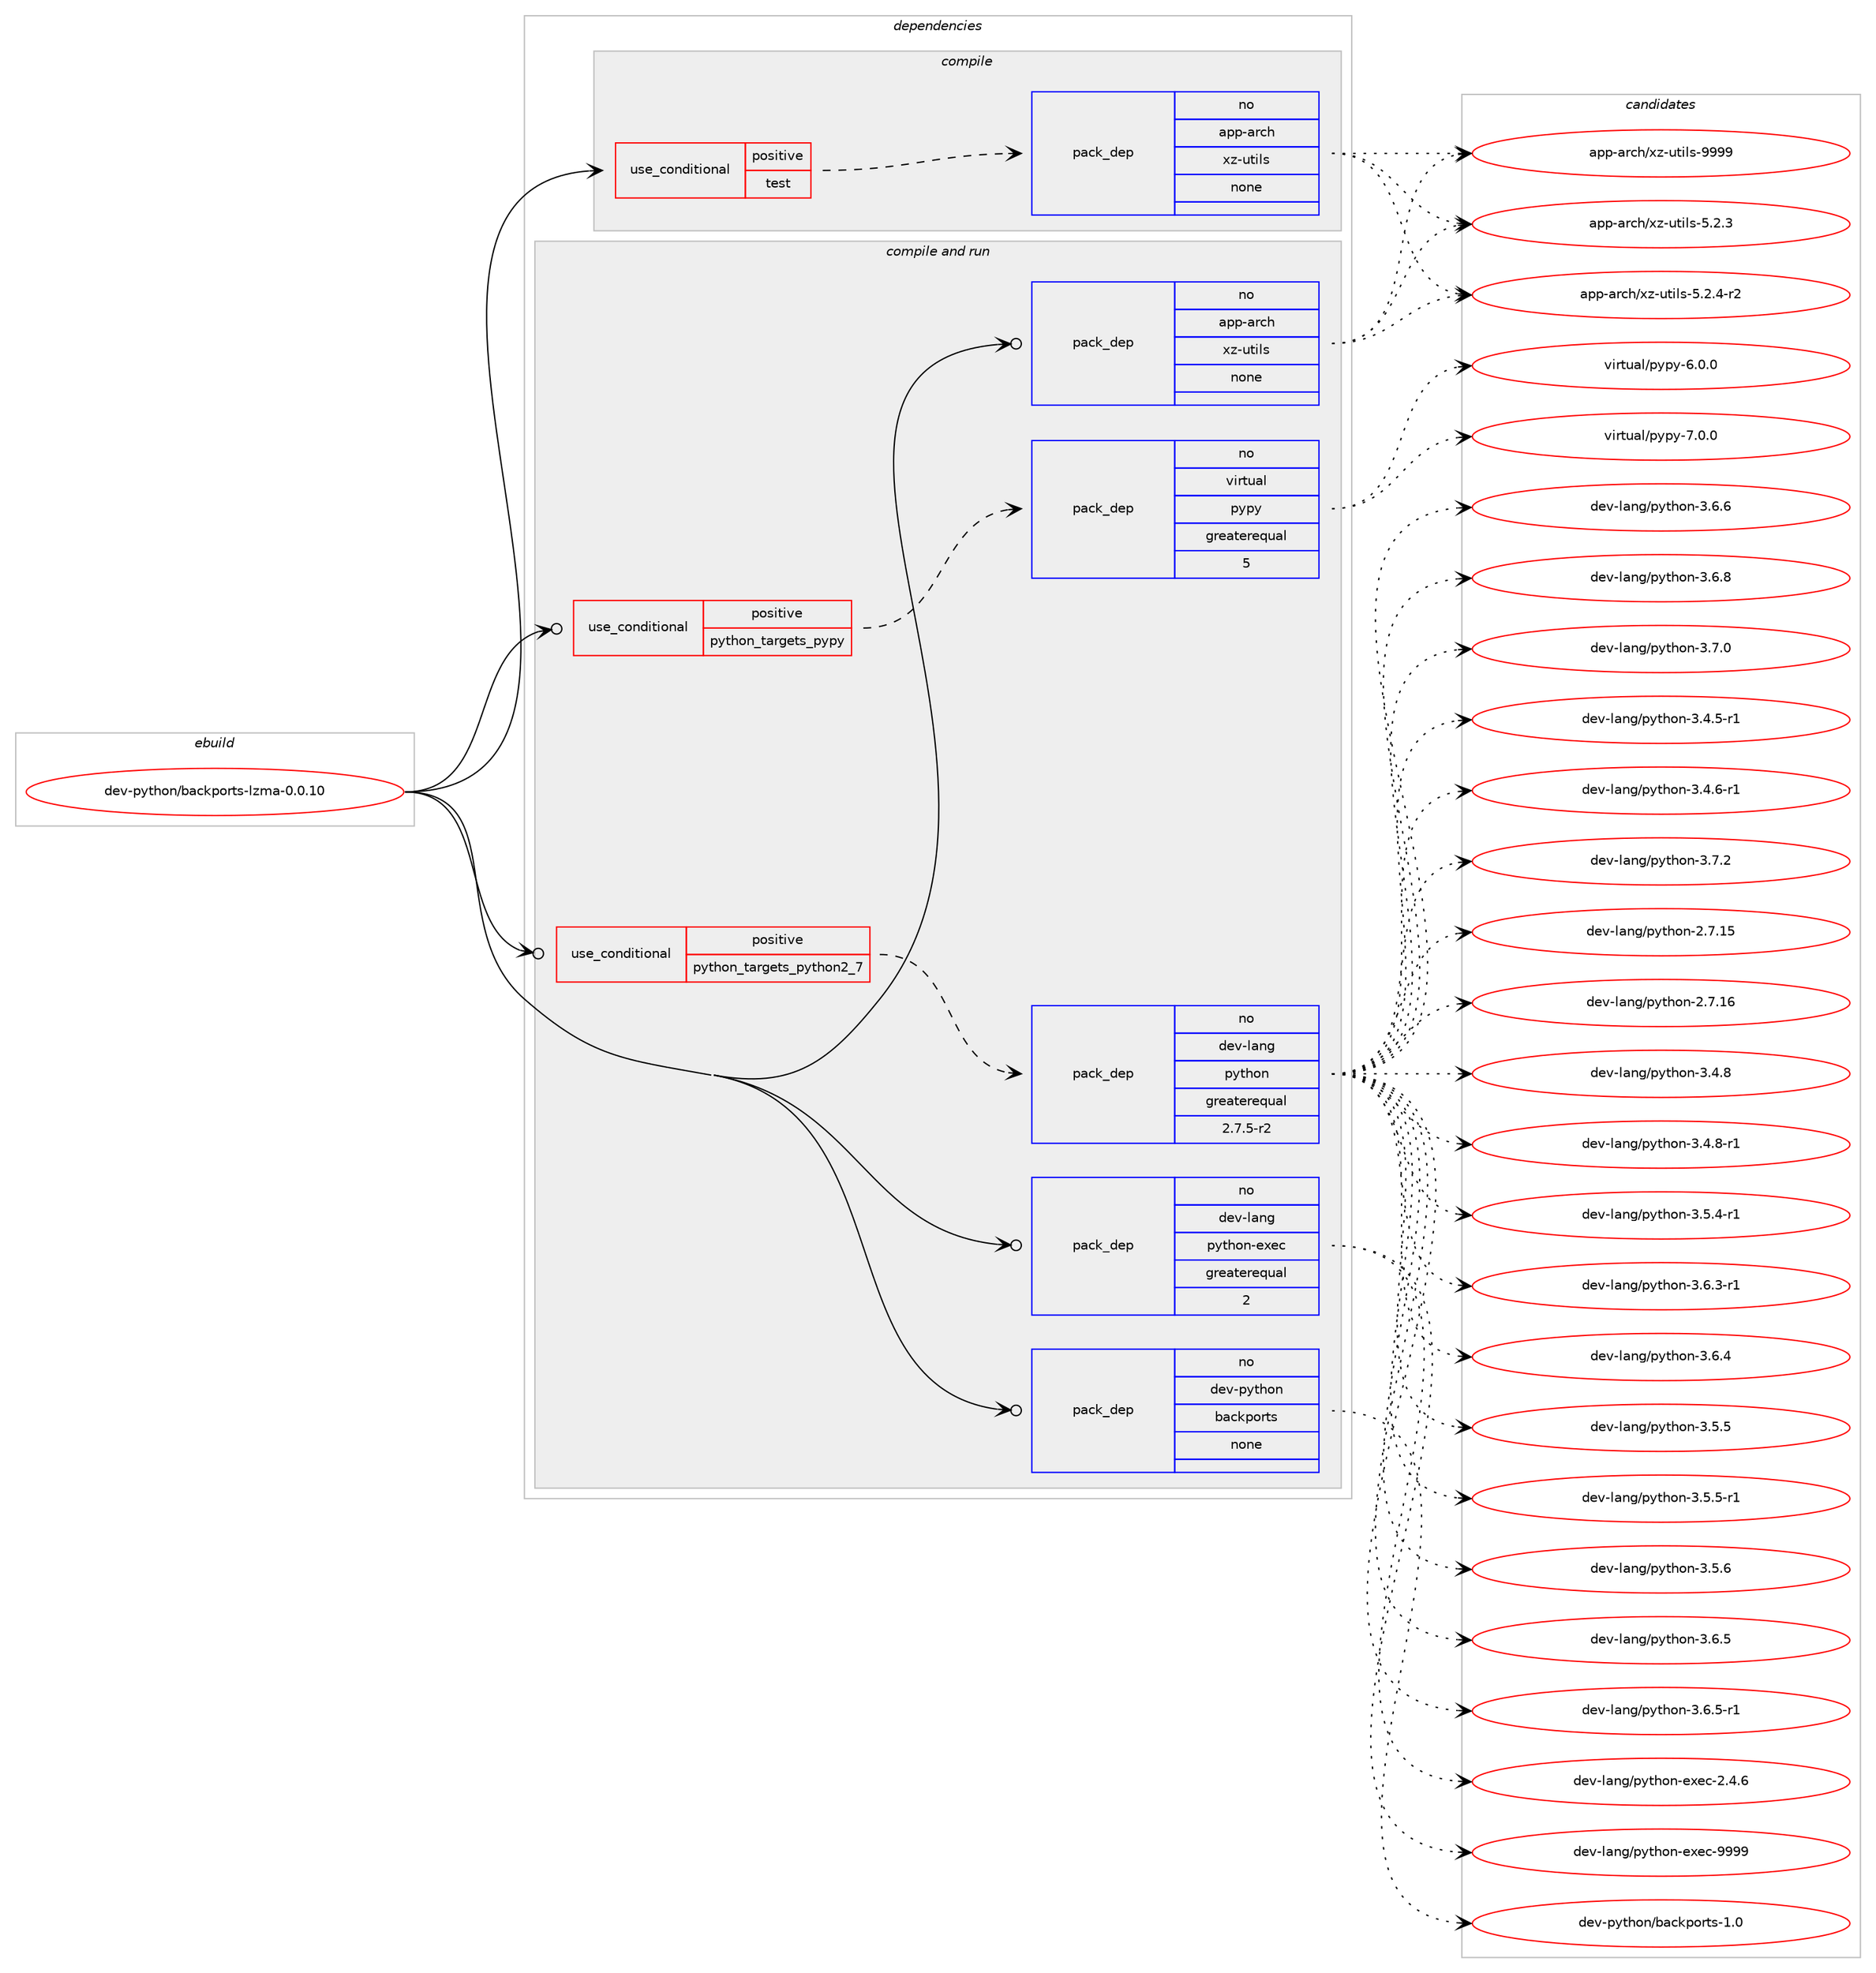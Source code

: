 digraph prolog {

# *************
# Graph options
# *************

newrank=true;
concentrate=true;
compound=true;
graph [rankdir=LR,fontname=Helvetica,fontsize=10,ranksep=1.5];#, ranksep=2.5, nodesep=0.2];
edge  [arrowhead=vee];
node  [fontname=Helvetica,fontsize=10];

# **********
# The ebuild
# **********

subgraph cluster_leftcol {
color=gray;
rank=same;
label=<<i>ebuild</i>>;
id [label="dev-python/backports-lzma-0.0.10", color=red, width=4, href="../dev-python/backports-lzma-0.0.10.svg"];
}

# ****************
# The dependencies
# ****************

subgraph cluster_midcol {
color=gray;
label=<<i>dependencies</i>>;
subgraph cluster_compile {
fillcolor="#eeeeee";
style=filled;
label=<<i>compile</i>>;
subgraph cond371428 {
dependency1400292 [label=<<TABLE BORDER="0" CELLBORDER="1" CELLSPACING="0" CELLPADDING="4"><TR><TD ROWSPAN="3" CELLPADDING="10">use_conditional</TD></TR><TR><TD>positive</TD></TR><TR><TD>test</TD></TR></TABLE>>, shape=none, color=red];
subgraph pack1005637 {
dependency1400293 [label=<<TABLE BORDER="0" CELLBORDER="1" CELLSPACING="0" CELLPADDING="4" WIDTH="220"><TR><TD ROWSPAN="6" CELLPADDING="30">pack_dep</TD></TR><TR><TD WIDTH="110">no</TD></TR><TR><TD>app-arch</TD></TR><TR><TD>xz-utils</TD></TR><TR><TD>none</TD></TR><TR><TD></TD></TR></TABLE>>, shape=none, color=blue];
}
dependency1400292:e -> dependency1400293:w [weight=20,style="dashed",arrowhead="vee"];
}
id:e -> dependency1400292:w [weight=20,style="solid",arrowhead="vee"];
}
subgraph cluster_compileandrun {
fillcolor="#eeeeee";
style=filled;
label=<<i>compile and run</i>>;
subgraph cond371429 {
dependency1400294 [label=<<TABLE BORDER="0" CELLBORDER="1" CELLSPACING="0" CELLPADDING="4"><TR><TD ROWSPAN="3" CELLPADDING="10">use_conditional</TD></TR><TR><TD>positive</TD></TR><TR><TD>python_targets_pypy</TD></TR></TABLE>>, shape=none, color=red];
subgraph pack1005638 {
dependency1400295 [label=<<TABLE BORDER="0" CELLBORDER="1" CELLSPACING="0" CELLPADDING="4" WIDTH="220"><TR><TD ROWSPAN="6" CELLPADDING="30">pack_dep</TD></TR><TR><TD WIDTH="110">no</TD></TR><TR><TD>virtual</TD></TR><TR><TD>pypy</TD></TR><TR><TD>greaterequal</TD></TR><TR><TD>5</TD></TR></TABLE>>, shape=none, color=blue];
}
dependency1400294:e -> dependency1400295:w [weight=20,style="dashed",arrowhead="vee"];
}
id:e -> dependency1400294:w [weight=20,style="solid",arrowhead="odotvee"];
subgraph cond371430 {
dependency1400296 [label=<<TABLE BORDER="0" CELLBORDER="1" CELLSPACING="0" CELLPADDING="4"><TR><TD ROWSPAN="3" CELLPADDING="10">use_conditional</TD></TR><TR><TD>positive</TD></TR><TR><TD>python_targets_python2_7</TD></TR></TABLE>>, shape=none, color=red];
subgraph pack1005639 {
dependency1400297 [label=<<TABLE BORDER="0" CELLBORDER="1" CELLSPACING="0" CELLPADDING="4" WIDTH="220"><TR><TD ROWSPAN="6" CELLPADDING="30">pack_dep</TD></TR><TR><TD WIDTH="110">no</TD></TR><TR><TD>dev-lang</TD></TR><TR><TD>python</TD></TR><TR><TD>greaterequal</TD></TR><TR><TD>2.7.5-r2</TD></TR></TABLE>>, shape=none, color=blue];
}
dependency1400296:e -> dependency1400297:w [weight=20,style="dashed",arrowhead="vee"];
}
id:e -> dependency1400296:w [weight=20,style="solid",arrowhead="odotvee"];
subgraph pack1005640 {
dependency1400298 [label=<<TABLE BORDER="0" CELLBORDER="1" CELLSPACING="0" CELLPADDING="4" WIDTH="220"><TR><TD ROWSPAN="6" CELLPADDING="30">pack_dep</TD></TR><TR><TD WIDTH="110">no</TD></TR><TR><TD>app-arch</TD></TR><TR><TD>xz-utils</TD></TR><TR><TD>none</TD></TR><TR><TD></TD></TR></TABLE>>, shape=none, color=blue];
}
id:e -> dependency1400298:w [weight=20,style="solid",arrowhead="odotvee"];
subgraph pack1005641 {
dependency1400299 [label=<<TABLE BORDER="0" CELLBORDER="1" CELLSPACING="0" CELLPADDING="4" WIDTH="220"><TR><TD ROWSPAN="6" CELLPADDING="30">pack_dep</TD></TR><TR><TD WIDTH="110">no</TD></TR><TR><TD>dev-lang</TD></TR><TR><TD>python-exec</TD></TR><TR><TD>greaterequal</TD></TR><TR><TD>2</TD></TR></TABLE>>, shape=none, color=blue];
}
id:e -> dependency1400299:w [weight=20,style="solid",arrowhead="odotvee"];
subgraph pack1005642 {
dependency1400300 [label=<<TABLE BORDER="0" CELLBORDER="1" CELLSPACING="0" CELLPADDING="4" WIDTH="220"><TR><TD ROWSPAN="6" CELLPADDING="30">pack_dep</TD></TR><TR><TD WIDTH="110">no</TD></TR><TR><TD>dev-python</TD></TR><TR><TD>backports</TD></TR><TR><TD>none</TD></TR><TR><TD></TD></TR></TABLE>>, shape=none, color=blue];
}
id:e -> dependency1400300:w [weight=20,style="solid",arrowhead="odotvee"];
}
subgraph cluster_run {
fillcolor="#eeeeee";
style=filled;
label=<<i>run</i>>;
}
}

# **************
# The candidates
# **************

subgraph cluster_choices {
rank=same;
color=gray;
label=<<i>candidates</i>>;

subgraph choice1005637 {
color=black;
nodesep=1;
choice971121124597114991044712012245117116105108115455346504651 [label="app-arch/xz-utils-5.2.3", color=red, width=4,href="../app-arch/xz-utils-5.2.3.svg"];
choice9711211245971149910447120122451171161051081154553465046524511450 [label="app-arch/xz-utils-5.2.4-r2", color=red, width=4,href="../app-arch/xz-utils-5.2.4-r2.svg"];
choice9711211245971149910447120122451171161051081154557575757 [label="app-arch/xz-utils-9999", color=red, width=4,href="../app-arch/xz-utils-9999.svg"];
dependency1400293:e -> choice971121124597114991044712012245117116105108115455346504651:w [style=dotted,weight="100"];
dependency1400293:e -> choice9711211245971149910447120122451171161051081154553465046524511450:w [style=dotted,weight="100"];
dependency1400293:e -> choice9711211245971149910447120122451171161051081154557575757:w [style=dotted,weight="100"];
}
subgraph choice1005638 {
color=black;
nodesep=1;
choice1181051141161179710847112121112121455446484648 [label="virtual/pypy-6.0.0", color=red, width=4,href="../virtual/pypy-6.0.0.svg"];
choice1181051141161179710847112121112121455546484648 [label="virtual/pypy-7.0.0", color=red, width=4,href="../virtual/pypy-7.0.0.svg"];
dependency1400295:e -> choice1181051141161179710847112121112121455446484648:w [style=dotted,weight="100"];
dependency1400295:e -> choice1181051141161179710847112121112121455546484648:w [style=dotted,weight="100"];
}
subgraph choice1005639 {
color=black;
nodesep=1;
choice10010111845108971101034711212111610411111045504655464953 [label="dev-lang/python-2.7.15", color=red, width=4,href="../dev-lang/python-2.7.15.svg"];
choice10010111845108971101034711212111610411111045504655464954 [label="dev-lang/python-2.7.16", color=red, width=4,href="../dev-lang/python-2.7.16.svg"];
choice1001011184510897110103471121211161041111104551465246534511449 [label="dev-lang/python-3.4.5-r1", color=red, width=4,href="../dev-lang/python-3.4.5-r1.svg"];
choice1001011184510897110103471121211161041111104551465246544511449 [label="dev-lang/python-3.4.6-r1", color=red, width=4,href="../dev-lang/python-3.4.6-r1.svg"];
choice100101118451089711010347112121116104111110455146524656 [label="dev-lang/python-3.4.8", color=red, width=4,href="../dev-lang/python-3.4.8.svg"];
choice1001011184510897110103471121211161041111104551465246564511449 [label="dev-lang/python-3.4.8-r1", color=red, width=4,href="../dev-lang/python-3.4.8-r1.svg"];
choice1001011184510897110103471121211161041111104551465346524511449 [label="dev-lang/python-3.5.4-r1", color=red, width=4,href="../dev-lang/python-3.5.4-r1.svg"];
choice100101118451089711010347112121116104111110455146534653 [label="dev-lang/python-3.5.5", color=red, width=4,href="../dev-lang/python-3.5.5.svg"];
choice1001011184510897110103471121211161041111104551465346534511449 [label="dev-lang/python-3.5.5-r1", color=red, width=4,href="../dev-lang/python-3.5.5-r1.svg"];
choice100101118451089711010347112121116104111110455146534654 [label="dev-lang/python-3.5.6", color=red, width=4,href="../dev-lang/python-3.5.6.svg"];
choice1001011184510897110103471121211161041111104551465446514511449 [label="dev-lang/python-3.6.3-r1", color=red, width=4,href="../dev-lang/python-3.6.3-r1.svg"];
choice100101118451089711010347112121116104111110455146544652 [label="dev-lang/python-3.6.4", color=red, width=4,href="../dev-lang/python-3.6.4.svg"];
choice100101118451089711010347112121116104111110455146544653 [label="dev-lang/python-3.6.5", color=red, width=4,href="../dev-lang/python-3.6.5.svg"];
choice1001011184510897110103471121211161041111104551465446534511449 [label="dev-lang/python-3.6.5-r1", color=red, width=4,href="../dev-lang/python-3.6.5-r1.svg"];
choice100101118451089711010347112121116104111110455146544654 [label="dev-lang/python-3.6.6", color=red, width=4,href="../dev-lang/python-3.6.6.svg"];
choice100101118451089711010347112121116104111110455146544656 [label="dev-lang/python-3.6.8", color=red, width=4,href="../dev-lang/python-3.6.8.svg"];
choice100101118451089711010347112121116104111110455146554648 [label="dev-lang/python-3.7.0", color=red, width=4,href="../dev-lang/python-3.7.0.svg"];
choice100101118451089711010347112121116104111110455146554650 [label="dev-lang/python-3.7.2", color=red, width=4,href="../dev-lang/python-3.7.2.svg"];
dependency1400297:e -> choice10010111845108971101034711212111610411111045504655464953:w [style=dotted,weight="100"];
dependency1400297:e -> choice10010111845108971101034711212111610411111045504655464954:w [style=dotted,weight="100"];
dependency1400297:e -> choice1001011184510897110103471121211161041111104551465246534511449:w [style=dotted,weight="100"];
dependency1400297:e -> choice1001011184510897110103471121211161041111104551465246544511449:w [style=dotted,weight="100"];
dependency1400297:e -> choice100101118451089711010347112121116104111110455146524656:w [style=dotted,weight="100"];
dependency1400297:e -> choice1001011184510897110103471121211161041111104551465246564511449:w [style=dotted,weight="100"];
dependency1400297:e -> choice1001011184510897110103471121211161041111104551465346524511449:w [style=dotted,weight="100"];
dependency1400297:e -> choice100101118451089711010347112121116104111110455146534653:w [style=dotted,weight="100"];
dependency1400297:e -> choice1001011184510897110103471121211161041111104551465346534511449:w [style=dotted,weight="100"];
dependency1400297:e -> choice100101118451089711010347112121116104111110455146534654:w [style=dotted,weight="100"];
dependency1400297:e -> choice1001011184510897110103471121211161041111104551465446514511449:w [style=dotted,weight="100"];
dependency1400297:e -> choice100101118451089711010347112121116104111110455146544652:w [style=dotted,weight="100"];
dependency1400297:e -> choice100101118451089711010347112121116104111110455146544653:w [style=dotted,weight="100"];
dependency1400297:e -> choice1001011184510897110103471121211161041111104551465446534511449:w [style=dotted,weight="100"];
dependency1400297:e -> choice100101118451089711010347112121116104111110455146544654:w [style=dotted,weight="100"];
dependency1400297:e -> choice100101118451089711010347112121116104111110455146544656:w [style=dotted,weight="100"];
dependency1400297:e -> choice100101118451089711010347112121116104111110455146554648:w [style=dotted,weight="100"];
dependency1400297:e -> choice100101118451089711010347112121116104111110455146554650:w [style=dotted,weight="100"];
}
subgraph choice1005640 {
color=black;
nodesep=1;
choice971121124597114991044712012245117116105108115455346504651 [label="app-arch/xz-utils-5.2.3", color=red, width=4,href="../app-arch/xz-utils-5.2.3.svg"];
choice9711211245971149910447120122451171161051081154553465046524511450 [label="app-arch/xz-utils-5.2.4-r2", color=red, width=4,href="../app-arch/xz-utils-5.2.4-r2.svg"];
choice9711211245971149910447120122451171161051081154557575757 [label="app-arch/xz-utils-9999", color=red, width=4,href="../app-arch/xz-utils-9999.svg"];
dependency1400298:e -> choice971121124597114991044712012245117116105108115455346504651:w [style=dotted,weight="100"];
dependency1400298:e -> choice9711211245971149910447120122451171161051081154553465046524511450:w [style=dotted,weight="100"];
dependency1400298:e -> choice9711211245971149910447120122451171161051081154557575757:w [style=dotted,weight="100"];
}
subgraph choice1005641 {
color=black;
nodesep=1;
choice1001011184510897110103471121211161041111104510112010199455046524654 [label="dev-lang/python-exec-2.4.6", color=red, width=4,href="../dev-lang/python-exec-2.4.6.svg"];
choice10010111845108971101034711212111610411111045101120101994557575757 [label="dev-lang/python-exec-9999", color=red, width=4,href="../dev-lang/python-exec-9999.svg"];
dependency1400299:e -> choice1001011184510897110103471121211161041111104510112010199455046524654:w [style=dotted,weight="100"];
dependency1400299:e -> choice10010111845108971101034711212111610411111045101120101994557575757:w [style=dotted,weight="100"];
}
subgraph choice1005642 {
color=black;
nodesep=1;
choice100101118451121211161041111104798979910711211111411611545494648 [label="dev-python/backports-1.0", color=red, width=4,href="../dev-python/backports-1.0.svg"];
dependency1400300:e -> choice100101118451121211161041111104798979910711211111411611545494648:w [style=dotted,weight="100"];
}
}

}
